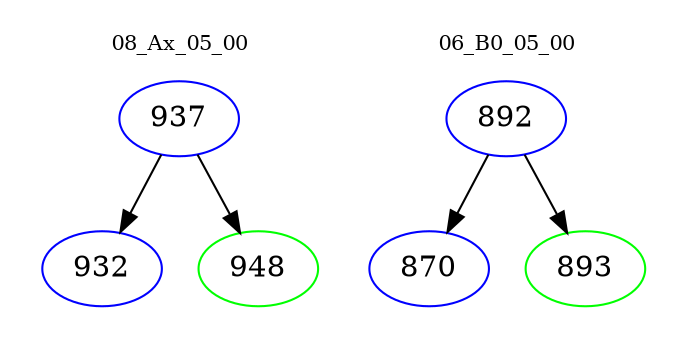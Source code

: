 digraph{
subgraph cluster_0 {
color = white
label = "08_Ax_05_00";
fontsize=10;
T0_937 [label="937", color="blue"]
T0_937 -> T0_932 [color="black"]
T0_932 [label="932", color="blue"]
T0_937 -> T0_948 [color="black"]
T0_948 [label="948", color="green"]
}
subgraph cluster_1 {
color = white
label = "06_B0_05_00";
fontsize=10;
T1_892 [label="892", color="blue"]
T1_892 -> T1_870 [color="black"]
T1_870 [label="870", color="blue"]
T1_892 -> T1_893 [color="black"]
T1_893 [label="893", color="green"]
}
}
